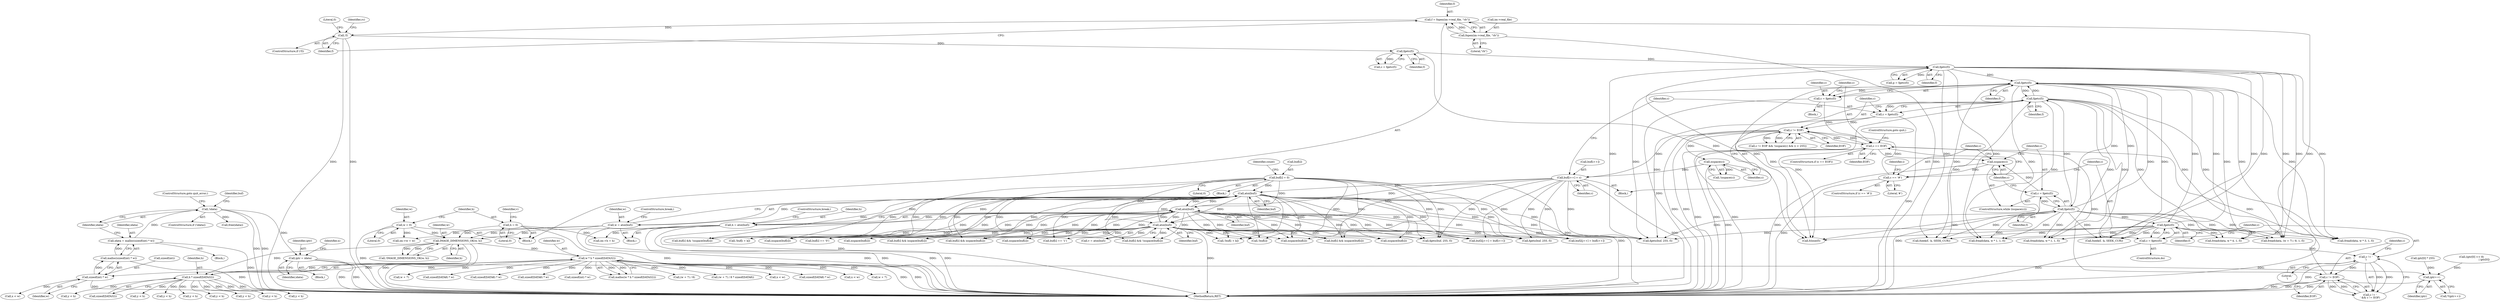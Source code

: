 digraph "0_enlightment_c21beaf1780cf3ca291735ae7d58a3dde63277a2@pointer" {
"1000575" [label="(Call,iptr = idata)"];
"1000551" [label="(Call,!idata)"];
"1000543" [label="(Call,idata = malloc(sizeof(int) * w))"];
"1000545" [label="(Call,malloc(sizeof(int) * w))"];
"1000546" [label="(Call,sizeof(int) * w)"];
"1000427" [label="(Call,w * h * sizeof(DATA32))"];
"1000345" [label="(Call,IMAGE_DIMENSIONS_OK(w, h))"];
"1000149" [label="(Call,w = 0)"];
"1000307" [label="(Call,w = atoi(buf))"];
"1000309" [label="(Call,atoi(buf))"];
"1000283" [label="(Call,buf[i++] = c)"];
"1000277" [label="(Call,isspace(c))"];
"1000272" [label="(Call,c != EOF)"];
"1000289" [label="(Call,c = fgetc(f))"];
"1000291" [label="(Call,fgetc(f))"];
"1000233" [label="(Call,fgetc(f))"];
"1000255" [label="(Call,fgetc(f))"];
"1000245" [label="(Call,fgetc(f))"];
"1000201" [label="(Call,fgetc(f))"];
"1000192" [label="(Call,fgetc(f))"];
"1000183" [label="(Call,!f)"];
"1000175" [label="(Call,f = fopen(im->real_file, \"rb\"))"];
"1000177" [label="(Call,fopen(im->real_file, \"rb\"))"];
"1000248" [label="(Call,c == '#')"];
"1000241" [label="(Call,isspace(c))"];
"1000236" [label="(Call,c == EOF)"];
"1000231" [label="(Call,c = fgetc(f))"];
"1000261" [label="(Call,c != EOF)"];
"1000258" [label="(Call,c != '\n')"];
"1000253" [label="(Call,c = fgetc(f))"];
"1000243" [label="(Call,c = fgetc(f))"];
"1000315" [label="(Call,atoi(buf))"];
"1000296" [label="(Call,buf[i] = 0)"];
"1000321" [label="(Call,atoi(buf))"];
"1000153" [label="(Call,h = 0)"];
"1000313" [label="(Call,h = atoi(buf))"];
"1000429" [label="(Call,h * sizeof(DATA32))"];
"1000665" [label="(Call,iptr++)"];
"1000426" [label="(Call,malloc(w * h * sizeof(DATA32)))"];
"1000230" [label="(Block,)"];
"1000486" [label="(Call,buf[i] && isspace(buf[i]))"];
"1000890" [label="(Call,isspace(buf[i]))"];
"1000665" [label="(Call,iptr++)"];
"1001057" [label="(Call,y < h)"];
"1000273" [label="(Identifier,c)"];
"1000577" [label="(Identifier,idata)"];
"1000317" [label="(ControlStructure,break;)"];
"1001067" [label="(Call,(w + 7) / 8)"];
"1000811" [label="(Call,y < h)"];
"1000276" [label="(Call,!isspace(c))"];
"1000885" [label="(Call,buf[i] && !isspace(buf[i]))"];
"1000310" [label="(Identifier,buf)"];
"1000284" [label="(Call,buf[i++])"];
"1000427" [label="(Call,w * h * sizeof(DATA32))"];
"1000149" [label="(Call,w = 0)"];
"1000253" [label="(Call,c = fgetc(f))"];
"1001324" [label="(Call,fread(data, w * 3, 1, f))"];
"1000616" [label="(Call,fgets(buf, 255, f))"];
"1000582" [label="(Call,x < w)"];
"1000490" [label="(Call,isspace(buf[i]))"];
"1000245" [label="(Call,fgetc(f))"];
"1000235" [label="(ControlStructure,if (c == EOF))"];
"1000260" [label="(Literal,'\n')"];
"1000646" [label="(Call,buf2[j++] = buf[i++])"];
"1000244" [label="(Identifier,c)"];
"1000550" [label="(ControlStructure,if (!idata))"];
"1000547" [label="(Call,sizeof(int))"];
"1000556" [label="(Identifier,buf)"];
"1000307" [label="(Call,w = atoi(buf))"];
"1000190" [label="(Call,c = fgetc(f))"];
"1000878" [label="(Call,isspace(buf[i]))"];
"1001770" [label="(MethodReturn,RET)"];
"1000291" [label="(Call,fgetc(f))"];
"1000258" [label="(Call,c != '\n')"];
"1000545" [label="(Call,malloc(sizeof(int) * w))"];
"1000552" [label="(Identifier,idata)"];
"1000239" [label="(ControlStructure,goto quit;)"];
"1000201" [label="(Call,fgetc(f))"];
"1000576" [label="(Identifier,iptr)"];
"1000637" [label="(Call,buf[i] && !isspace(buf[i]))"];
"1000246" [label="(Identifier,f)"];
"1000178" [label="(Call,im->real_file)"];
"1000271" [label="(Call,c != EOF && !isspace(c) && (i < 255))"];
"1001036" [label="(Call,(w + 7) / 8 * sizeof(DATA8))"];
"1000598" [label="(Call,!buf[i + k])"];
"1000272" [label="(Call,c != EOF)"];
"1000546" [label="(Call,sizeof(int) * w)"];
"1000155" [label="(Literal,0)"];
"1000302" [label="(Identifier,count)"];
"1000186" [label="(Literal,0)"];
"1000193" [label="(Identifier,f)"];
"1000513" [label="(Call,buf[i] == '0')"];
"1000338" [label="(Call,im->h = h)"];
"1000300" [label="(Literal,0)"];
"1000642" [label="(Call,isspace(buf[i]))"];
"1000543" [label="(Call,idata = malloc(sizeof(int) * w))"];
"1000274" [label="(Identifier,EOF)"];
"1000261" [label="(Call,c != EOF)"];
"1000248" [label="(Call,c == '#')"];
"1000455" [label="(Call,y < h)"];
"1001065" [label="(Call,fread(data, (w + 7) / 8, 1, f))"];
"1000309" [label="(Call,atoi(buf))"];
"1000465" [label="(Call,x < w)"];
"1000238" [label="(Identifier,EOF)"];
"1000296" [label="(Call,buf[i] = 0)"];
"1000181" [label="(Literal,\"rb\")"];
"1000544" [label="(Identifier,idata)"];
"1000154" [label="(Identifier,h)"];
"1000199" [label="(Call,p = fgetc(f))"];
"1000242" [label="(Identifier,c)"];
"1000315" [label="(Call,atoi(buf))"];
"1001299" [label="(Call,sizeof(DATA8) * w)"];
"1000429" [label="(Call,h * sizeof(DATA32))"];
"1000177" [label="(Call,fopen(im->real_file, \"rb\"))"];
"1000241" [label="(Call,isspace(c))"];
"1001616" [label="(Call,fread(data, w * 4, 1, f))"];
"1000237" [label="(Identifier,c)"];
"1000553" [label="(ControlStructure,goto quit_error;)"];
"1000176" [label="(Identifier,f)"];
"1000428" [label="(Identifier,w)"];
"1001169" [label="(Call,y < h)"];
"1000247" [label="(ControlStructure,if (c == '#'))"];
"1000431" [label="(Call,sizeof(DATA32))"];
"1000134" [label="(Block,)"];
"1000236" [label="(Call,c == EOF)"];
"1000321" [label="(Call,atoi(buf))"];
"1000502" [label="(Call,buf[i] == '1')"];
"1000575" [label="(Call,iptr = idata)"];
"1000234" [label="(Identifier,f)"];
"1000277" [label="(Call,isspace(c))"];
"1000345" [label="(Call,IMAGE_DIMENSIONS_OK(w, h))"];
"1001082" [label="(Call,x < w)"];
"1000288" [label="(Identifier,c)"];
"1000290" [label="(Identifier,c)"];
"1000314" [label="(Identifier,h)"];
"1000344" [label="(Call,!IMAGE_DIMENSIONS_OK(w, h))"];
"1000894" [label="(Call,buf2[j++] = buf[i++])"];
"1001766" [label="(Call,fclose(f))"];
"1000254" [label="(Identifier,c)"];
"1000322" [label="(Identifier,buf)"];
"1001608" [label="(Call,y < h)"];
"1000666" [label="(Identifier,iptr)"];
"1000233" [label="(Call,fgetc(f))"];
"1000579" [label="(Identifier,x)"];
"1000202" [label="(Identifier,f)"];
"1000192" [label="(Call,fgetc(f))"];
"1000240" [label="(ControlStructure,while (isspace(c)))"];
"1001068" [label="(Call,w + 7)"];
"1000347" [label="(Identifier,h)"];
"1000856" [label="(Call,fseek(f, -k, SEEK_CUR))"];
"1000295" [label="(Block,)"];
"1000150" [label="(Identifier,w)"];
"1000874" [label="(Call,buf[i] && isspace(buf[i]))"];
"1000268" [label="(Identifier,i)"];
"1001465" [label="(Call,y < h)"];
"1000316" [label="(Identifier,buf)"];
"1000278" [label="(Identifier,c)"];
"1000569" [label="(Call,y < h)"];
"1001037" [label="(Call,w + 7)"];
"1000232" [label="(Identifier,c)"];
"1000257" [label="(Call,c != '\n' && c != EOF)"];
"1000255" [label="(Call,fgetc(f))"];
"1000333" [label="(Call,im->w = w)"];
"1000846" [label="(Call,!buf[i + k])"];
"1000259" [label="(Identifier,c)"];
"1000630" [label="(Call,isspace(buf[i]))"];
"1000283" [label="(Call,buf[i++] = c)"];
"1000231" [label="(Call,c = fgetc(f))"];
"1000158" [label="(Identifier,v)"];
"1001591" [label="(Call,sizeof(DATA8) * w)"];
"1000175" [label="(Call,f = fopen(im->real_file, \"rb\"))"];
"1000864" [label="(Call,fgets(buf, 255, f))"];
"1000183" [label="(Call,!f)"];
"1000346" [label="(Identifier,w)"];
"1000319" [label="(Call,v = atoi(buf))"];
"1000153" [label="(Call,h = 0)"];
"1000263" [label="(Identifier,EOF)"];
"1000574" [label="(Block,)"];
"1000549" [label="(Identifier,w)"];
"1000311" [label="(ControlStructure,break;)"];
"1000262" [label="(Identifier,c)"];
"1000249" [label="(Identifier,c)"];
"1001473" [label="(Call,fread(data, w * 1, 1, f))"];
"1000256" [label="(Identifier,f)"];
"1000188" [label="(Identifier,rc)"];
"1000477" [label="(Call,fgets(buf, 255, f))"];
"1001152" [label="(Call,sizeof(DATA8) * w)"];
"1000313" [label="(Call,h = atoi(buf))"];
"1000282" [label="(Block,)"];
"1000182" [label="(ControlStructure,if (!f))"];
"1001448" [label="(Call,sizeof(DATA8) * w)"];
"1000441" [label="(Block,)"];
"1001177" [label="(Call,fread(data, w * 1, 1, f))"];
"1000788" [label="(Call,sizeof(int) * w)"];
"1000608" [label="(Call,fseek(f, -k, SEEK_CUR))"];
"1000551" [label="(Call,!idata)"];
"1000151" [label="(Literal,0)"];
"1000664" [label="(Call,*(iptr++))"];
"1000758" [label="(Call,iptr[0] * 255)"];
"1001316" [label="(Call,y < h)"];
"1000289" [label="(Call,c = fgetc(f))"];
"1000470" [label="(Call,!buf[i])"];
"1000243" [label="(Call,c = fgetc(f))"];
"1001759" [label="(Call,free(idata))"];
"1000184" [label="(Identifier,f)"];
"1000626" [label="(Call,buf[i] && isspace(buf[i]))"];
"1000707" [label="(Call,(iptr[0] << 8)\n                               | iptr[0])"];
"1000292" [label="(Identifier,f)"];
"1000297" [label="(Call,buf[i])"];
"1000250" [label="(Literal,'#')"];
"1000305" [label="(Block,)"];
"1000430" [label="(Identifier,h)"];
"1000308" [label="(Identifier,w)"];
"1000252" [label="(ControlStructure,do)"];
"1000575" -> "1000574"  [label="AST: "];
"1000575" -> "1000577"  [label="CFG: "];
"1000576" -> "1000575"  [label="AST: "];
"1000577" -> "1000575"  [label="AST: "];
"1000579" -> "1000575"  [label="CFG: "];
"1000575" -> "1001770"  [label="DDG: "];
"1000575" -> "1001770"  [label="DDG: "];
"1000551" -> "1000575"  [label="DDG: "];
"1000575" -> "1000665"  [label="DDG: "];
"1000551" -> "1000550"  [label="AST: "];
"1000551" -> "1000552"  [label="CFG: "];
"1000552" -> "1000551"  [label="AST: "];
"1000553" -> "1000551"  [label="CFG: "];
"1000556" -> "1000551"  [label="CFG: "];
"1000551" -> "1001770"  [label="DDG: "];
"1000551" -> "1001770"  [label="DDG: "];
"1000543" -> "1000551"  [label="DDG: "];
"1000551" -> "1001759"  [label="DDG: "];
"1000543" -> "1000441"  [label="AST: "];
"1000543" -> "1000545"  [label="CFG: "];
"1000544" -> "1000543"  [label="AST: "];
"1000545" -> "1000543"  [label="AST: "];
"1000552" -> "1000543"  [label="CFG: "];
"1000543" -> "1001770"  [label="DDG: "];
"1000545" -> "1000543"  [label="DDG: "];
"1000545" -> "1000546"  [label="CFG: "];
"1000546" -> "1000545"  [label="AST: "];
"1000545" -> "1001770"  [label="DDG: "];
"1000546" -> "1000545"  [label="DDG: "];
"1000546" -> "1000549"  [label="CFG: "];
"1000547" -> "1000546"  [label="AST: "];
"1000549" -> "1000546"  [label="AST: "];
"1000546" -> "1001770"  [label="DDG: "];
"1000427" -> "1000546"  [label="DDG: "];
"1000546" -> "1000582"  [label="DDG: "];
"1000427" -> "1000426"  [label="AST: "];
"1000427" -> "1000429"  [label="CFG: "];
"1000428" -> "1000427"  [label="AST: "];
"1000429" -> "1000427"  [label="AST: "];
"1000426" -> "1000427"  [label="CFG: "];
"1000427" -> "1001770"  [label="DDG: "];
"1000427" -> "1001770"  [label="DDG: "];
"1000427" -> "1000426"  [label="DDG: "];
"1000427" -> "1000426"  [label="DDG: "];
"1000345" -> "1000427"  [label="DDG: "];
"1000429" -> "1000427"  [label="DDG: "];
"1000427" -> "1000465"  [label="DDG: "];
"1000427" -> "1000788"  [label="DDG: "];
"1000427" -> "1001036"  [label="DDG: "];
"1000427" -> "1001037"  [label="DDG: "];
"1000427" -> "1001067"  [label="DDG: "];
"1000427" -> "1001068"  [label="DDG: "];
"1000427" -> "1001082"  [label="DDG: "];
"1000427" -> "1001152"  [label="DDG: "];
"1000427" -> "1001299"  [label="DDG: "];
"1000427" -> "1001448"  [label="DDG: "];
"1000427" -> "1001591"  [label="DDG: "];
"1000345" -> "1000344"  [label="AST: "];
"1000345" -> "1000347"  [label="CFG: "];
"1000346" -> "1000345"  [label="AST: "];
"1000347" -> "1000345"  [label="AST: "];
"1000344" -> "1000345"  [label="CFG: "];
"1000345" -> "1001770"  [label="DDG: "];
"1000345" -> "1001770"  [label="DDG: "];
"1000345" -> "1000344"  [label="DDG: "];
"1000345" -> "1000344"  [label="DDG: "];
"1000149" -> "1000345"  [label="DDG: "];
"1000307" -> "1000345"  [label="DDG: "];
"1000153" -> "1000345"  [label="DDG: "];
"1000313" -> "1000345"  [label="DDG: "];
"1000345" -> "1000429"  [label="DDG: "];
"1000149" -> "1000134"  [label="AST: "];
"1000149" -> "1000151"  [label="CFG: "];
"1000150" -> "1000149"  [label="AST: "];
"1000151" -> "1000149"  [label="AST: "];
"1000154" -> "1000149"  [label="CFG: "];
"1000149" -> "1001770"  [label="DDG: "];
"1000149" -> "1000333"  [label="DDG: "];
"1000307" -> "1000305"  [label="AST: "];
"1000307" -> "1000309"  [label="CFG: "];
"1000308" -> "1000307"  [label="AST: "];
"1000309" -> "1000307"  [label="AST: "];
"1000311" -> "1000307"  [label="CFG: "];
"1000307" -> "1001770"  [label="DDG: "];
"1000307" -> "1001770"  [label="DDG: "];
"1000309" -> "1000307"  [label="DDG: "];
"1000307" -> "1000333"  [label="DDG: "];
"1000309" -> "1000310"  [label="CFG: "];
"1000310" -> "1000309"  [label="AST: "];
"1000309" -> "1001770"  [label="DDG: "];
"1000283" -> "1000309"  [label="DDG: "];
"1000315" -> "1000309"  [label="DDG: "];
"1000296" -> "1000309"  [label="DDG: "];
"1000321" -> "1000309"  [label="DDG: "];
"1000309" -> "1000315"  [label="DDG: "];
"1000309" -> "1000321"  [label="DDG: "];
"1000309" -> "1000470"  [label="DDG: "];
"1000309" -> "1000477"  [label="DDG: "];
"1000309" -> "1000486"  [label="DDG: "];
"1000309" -> "1000490"  [label="DDG: "];
"1000309" -> "1000502"  [label="DDG: "];
"1000309" -> "1000513"  [label="DDG: "];
"1000309" -> "1000598"  [label="DDG: "];
"1000309" -> "1000616"  [label="DDG: "];
"1000309" -> "1000626"  [label="DDG: "];
"1000309" -> "1000630"  [label="DDG: "];
"1000309" -> "1000637"  [label="DDG: "];
"1000309" -> "1000642"  [label="DDG: "];
"1000309" -> "1000646"  [label="DDG: "];
"1000309" -> "1000846"  [label="DDG: "];
"1000309" -> "1000864"  [label="DDG: "];
"1000309" -> "1000874"  [label="DDG: "];
"1000309" -> "1000878"  [label="DDG: "];
"1000309" -> "1000885"  [label="DDG: "];
"1000309" -> "1000890"  [label="DDG: "];
"1000309" -> "1000894"  [label="DDG: "];
"1000283" -> "1000282"  [label="AST: "];
"1000283" -> "1000288"  [label="CFG: "];
"1000284" -> "1000283"  [label="AST: "];
"1000288" -> "1000283"  [label="AST: "];
"1000290" -> "1000283"  [label="CFG: "];
"1000283" -> "1001770"  [label="DDG: "];
"1000277" -> "1000283"  [label="DDG: "];
"1000272" -> "1000283"  [label="DDG: "];
"1000283" -> "1000315"  [label="DDG: "];
"1000283" -> "1000321"  [label="DDG: "];
"1000283" -> "1000477"  [label="DDG: "];
"1000283" -> "1000616"  [label="DDG: "];
"1000283" -> "1000646"  [label="DDG: "];
"1000283" -> "1000864"  [label="DDG: "];
"1000283" -> "1000894"  [label="DDG: "];
"1000277" -> "1000276"  [label="AST: "];
"1000277" -> "1000278"  [label="CFG: "];
"1000278" -> "1000277"  [label="AST: "];
"1000276" -> "1000277"  [label="CFG: "];
"1000277" -> "1001770"  [label="DDG: "];
"1000277" -> "1000276"  [label="DDG: "];
"1000272" -> "1000277"  [label="DDG: "];
"1000272" -> "1000271"  [label="AST: "];
"1000272" -> "1000274"  [label="CFG: "];
"1000273" -> "1000272"  [label="AST: "];
"1000274" -> "1000272"  [label="AST: "];
"1000278" -> "1000272"  [label="CFG: "];
"1000271" -> "1000272"  [label="CFG: "];
"1000272" -> "1001770"  [label="DDG: "];
"1000272" -> "1001770"  [label="DDG: "];
"1000272" -> "1000236"  [label="DDG: "];
"1000272" -> "1000271"  [label="DDG: "];
"1000272" -> "1000271"  [label="DDG: "];
"1000289" -> "1000272"  [label="DDG: "];
"1000248" -> "1000272"  [label="DDG: "];
"1000236" -> "1000272"  [label="DDG: "];
"1000289" -> "1000282"  [label="AST: "];
"1000289" -> "1000291"  [label="CFG: "];
"1000290" -> "1000289"  [label="AST: "];
"1000291" -> "1000289"  [label="AST: "];
"1000273" -> "1000289"  [label="CFG: "];
"1000289" -> "1001770"  [label="DDG: "];
"1000291" -> "1000289"  [label="DDG: "];
"1000291" -> "1000292"  [label="CFG: "];
"1000292" -> "1000291"  [label="AST: "];
"1000291" -> "1000233"  [label="DDG: "];
"1000233" -> "1000291"  [label="DDG: "];
"1000245" -> "1000291"  [label="DDG: "];
"1000291" -> "1000477"  [label="DDG: "];
"1000291" -> "1000608"  [label="DDG: "];
"1000291" -> "1000856"  [label="DDG: "];
"1000291" -> "1001065"  [label="DDG: "];
"1000291" -> "1001177"  [label="DDG: "];
"1000291" -> "1001324"  [label="DDG: "];
"1000291" -> "1001473"  [label="DDG: "];
"1000291" -> "1001616"  [label="DDG: "];
"1000291" -> "1001766"  [label="DDG: "];
"1000233" -> "1000231"  [label="AST: "];
"1000233" -> "1000234"  [label="CFG: "];
"1000234" -> "1000233"  [label="AST: "];
"1000231" -> "1000233"  [label="CFG: "];
"1000233" -> "1000231"  [label="DDG: "];
"1000255" -> "1000233"  [label="DDG: "];
"1000245" -> "1000233"  [label="DDG: "];
"1000201" -> "1000233"  [label="DDG: "];
"1000233" -> "1000245"  [label="DDG: "];
"1000233" -> "1000255"  [label="DDG: "];
"1000233" -> "1000477"  [label="DDG: "];
"1000233" -> "1000608"  [label="DDG: "];
"1000233" -> "1000856"  [label="DDG: "];
"1000233" -> "1001065"  [label="DDG: "];
"1000233" -> "1001177"  [label="DDG: "];
"1000233" -> "1001324"  [label="DDG: "];
"1000233" -> "1001473"  [label="DDG: "];
"1000233" -> "1001616"  [label="DDG: "];
"1000233" -> "1001766"  [label="DDG: "];
"1000255" -> "1000253"  [label="AST: "];
"1000255" -> "1000256"  [label="CFG: "];
"1000256" -> "1000255"  [label="AST: "];
"1000253" -> "1000255"  [label="CFG: "];
"1000255" -> "1000253"  [label="DDG: "];
"1000245" -> "1000255"  [label="DDG: "];
"1000255" -> "1000477"  [label="DDG: "];
"1000255" -> "1000608"  [label="DDG: "];
"1000255" -> "1000856"  [label="DDG: "];
"1000255" -> "1001065"  [label="DDG: "];
"1000255" -> "1001177"  [label="DDG: "];
"1000255" -> "1001324"  [label="DDG: "];
"1000255" -> "1001473"  [label="DDG: "];
"1000255" -> "1001616"  [label="DDG: "];
"1000255" -> "1001766"  [label="DDG: "];
"1000245" -> "1000243"  [label="AST: "];
"1000245" -> "1000246"  [label="CFG: "];
"1000246" -> "1000245"  [label="AST: "];
"1000243" -> "1000245"  [label="CFG: "];
"1000245" -> "1000243"  [label="DDG: "];
"1000245" -> "1000477"  [label="DDG: "];
"1000245" -> "1000608"  [label="DDG: "];
"1000245" -> "1000856"  [label="DDG: "];
"1000245" -> "1001065"  [label="DDG: "];
"1000245" -> "1001177"  [label="DDG: "];
"1000245" -> "1001324"  [label="DDG: "];
"1000245" -> "1001473"  [label="DDG: "];
"1000245" -> "1001616"  [label="DDG: "];
"1000245" -> "1001766"  [label="DDG: "];
"1000201" -> "1000199"  [label="AST: "];
"1000201" -> "1000202"  [label="CFG: "];
"1000202" -> "1000201"  [label="AST: "];
"1000199" -> "1000201"  [label="CFG: "];
"1000201" -> "1000199"  [label="DDG: "];
"1000192" -> "1000201"  [label="DDG: "];
"1000201" -> "1000477"  [label="DDG: "];
"1000201" -> "1000608"  [label="DDG: "];
"1000201" -> "1000856"  [label="DDG: "];
"1000201" -> "1001065"  [label="DDG: "];
"1000201" -> "1001177"  [label="DDG: "];
"1000201" -> "1001324"  [label="DDG: "];
"1000201" -> "1001473"  [label="DDG: "];
"1000201" -> "1001616"  [label="DDG: "];
"1000201" -> "1001766"  [label="DDG: "];
"1000192" -> "1000190"  [label="AST: "];
"1000192" -> "1000193"  [label="CFG: "];
"1000193" -> "1000192"  [label="AST: "];
"1000190" -> "1000192"  [label="CFG: "];
"1000192" -> "1000190"  [label="DDG: "];
"1000183" -> "1000192"  [label="DDG: "];
"1000192" -> "1001766"  [label="DDG: "];
"1000183" -> "1000182"  [label="AST: "];
"1000183" -> "1000184"  [label="CFG: "];
"1000184" -> "1000183"  [label="AST: "];
"1000186" -> "1000183"  [label="CFG: "];
"1000188" -> "1000183"  [label="CFG: "];
"1000183" -> "1001770"  [label="DDG: "];
"1000183" -> "1001770"  [label="DDG: "];
"1000175" -> "1000183"  [label="DDG: "];
"1000175" -> "1000134"  [label="AST: "];
"1000175" -> "1000177"  [label="CFG: "];
"1000176" -> "1000175"  [label="AST: "];
"1000177" -> "1000175"  [label="AST: "];
"1000184" -> "1000175"  [label="CFG: "];
"1000175" -> "1001770"  [label="DDG: "];
"1000177" -> "1000175"  [label="DDG: "];
"1000177" -> "1000175"  [label="DDG: "];
"1000177" -> "1000181"  [label="CFG: "];
"1000178" -> "1000177"  [label="AST: "];
"1000181" -> "1000177"  [label="AST: "];
"1000177" -> "1001770"  [label="DDG: "];
"1000248" -> "1000247"  [label="AST: "];
"1000248" -> "1000250"  [label="CFG: "];
"1000249" -> "1000248"  [label="AST: "];
"1000250" -> "1000248"  [label="AST: "];
"1000254" -> "1000248"  [label="CFG: "];
"1000268" -> "1000248"  [label="CFG: "];
"1000248" -> "1001770"  [label="DDG: "];
"1000241" -> "1000248"  [label="DDG: "];
"1000241" -> "1000240"  [label="AST: "];
"1000241" -> "1000242"  [label="CFG: "];
"1000242" -> "1000241"  [label="AST: "];
"1000244" -> "1000241"  [label="CFG: "];
"1000249" -> "1000241"  [label="CFG: "];
"1000241" -> "1001770"  [label="DDG: "];
"1000236" -> "1000241"  [label="DDG: "];
"1000243" -> "1000241"  [label="DDG: "];
"1000236" -> "1000235"  [label="AST: "];
"1000236" -> "1000238"  [label="CFG: "];
"1000237" -> "1000236"  [label="AST: "];
"1000238" -> "1000236"  [label="AST: "];
"1000239" -> "1000236"  [label="CFG: "];
"1000242" -> "1000236"  [label="CFG: "];
"1000236" -> "1001770"  [label="DDG: "];
"1000236" -> "1001770"  [label="DDG: "];
"1000236" -> "1001770"  [label="DDG: "];
"1000231" -> "1000236"  [label="DDG: "];
"1000261" -> "1000236"  [label="DDG: "];
"1000236" -> "1000261"  [label="DDG: "];
"1000231" -> "1000230"  [label="AST: "];
"1000232" -> "1000231"  [label="AST: "];
"1000237" -> "1000231"  [label="CFG: "];
"1000231" -> "1001770"  [label="DDG: "];
"1000261" -> "1000257"  [label="AST: "];
"1000261" -> "1000263"  [label="CFG: "];
"1000262" -> "1000261"  [label="AST: "];
"1000263" -> "1000261"  [label="AST: "];
"1000257" -> "1000261"  [label="CFG: "];
"1000261" -> "1001770"  [label="DDG: "];
"1000261" -> "1001770"  [label="DDG: "];
"1000261" -> "1000257"  [label="DDG: "];
"1000261" -> "1000257"  [label="DDG: "];
"1000258" -> "1000261"  [label="DDG: "];
"1000258" -> "1000257"  [label="AST: "];
"1000258" -> "1000260"  [label="CFG: "];
"1000259" -> "1000258"  [label="AST: "];
"1000260" -> "1000258"  [label="AST: "];
"1000262" -> "1000258"  [label="CFG: "];
"1000257" -> "1000258"  [label="CFG: "];
"1000258" -> "1001770"  [label="DDG: "];
"1000258" -> "1000257"  [label="DDG: "];
"1000258" -> "1000257"  [label="DDG: "];
"1000253" -> "1000258"  [label="DDG: "];
"1000253" -> "1000252"  [label="AST: "];
"1000254" -> "1000253"  [label="AST: "];
"1000259" -> "1000253"  [label="CFG: "];
"1000253" -> "1001770"  [label="DDG: "];
"1000243" -> "1000240"  [label="AST: "];
"1000244" -> "1000243"  [label="AST: "];
"1000242" -> "1000243"  [label="CFG: "];
"1000243" -> "1001770"  [label="DDG: "];
"1000315" -> "1000313"  [label="AST: "];
"1000315" -> "1000316"  [label="CFG: "];
"1000316" -> "1000315"  [label="AST: "];
"1000313" -> "1000315"  [label="CFG: "];
"1000315" -> "1001770"  [label="DDG: "];
"1000315" -> "1000313"  [label="DDG: "];
"1000296" -> "1000315"  [label="DDG: "];
"1000321" -> "1000315"  [label="DDG: "];
"1000315" -> "1000321"  [label="DDG: "];
"1000315" -> "1000470"  [label="DDG: "];
"1000315" -> "1000477"  [label="DDG: "];
"1000315" -> "1000486"  [label="DDG: "];
"1000315" -> "1000490"  [label="DDG: "];
"1000315" -> "1000502"  [label="DDG: "];
"1000315" -> "1000513"  [label="DDG: "];
"1000315" -> "1000598"  [label="DDG: "];
"1000315" -> "1000616"  [label="DDG: "];
"1000315" -> "1000626"  [label="DDG: "];
"1000315" -> "1000630"  [label="DDG: "];
"1000315" -> "1000637"  [label="DDG: "];
"1000315" -> "1000642"  [label="DDG: "];
"1000315" -> "1000646"  [label="DDG: "];
"1000315" -> "1000846"  [label="DDG: "];
"1000315" -> "1000864"  [label="DDG: "];
"1000315" -> "1000874"  [label="DDG: "];
"1000315" -> "1000878"  [label="DDG: "];
"1000315" -> "1000885"  [label="DDG: "];
"1000315" -> "1000890"  [label="DDG: "];
"1000315" -> "1000894"  [label="DDG: "];
"1000296" -> "1000295"  [label="AST: "];
"1000296" -> "1000300"  [label="CFG: "];
"1000297" -> "1000296"  [label="AST: "];
"1000300" -> "1000296"  [label="AST: "];
"1000302" -> "1000296"  [label="CFG: "];
"1000296" -> "1001770"  [label="DDG: "];
"1000296" -> "1000321"  [label="DDG: "];
"1000296" -> "1000470"  [label="DDG: "];
"1000296" -> "1000616"  [label="DDG: "];
"1000296" -> "1000626"  [label="DDG: "];
"1000296" -> "1000630"  [label="DDG: "];
"1000296" -> "1000864"  [label="DDG: "];
"1000296" -> "1000874"  [label="DDG: "];
"1000296" -> "1000878"  [label="DDG: "];
"1000321" -> "1000319"  [label="AST: "];
"1000321" -> "1000322"  [label="CFG: "];
"1000322" -> "1000321"  [label="AST: "];
"1000319" -> "1000321"  [label="CFG: "];
"1000321" -> "1001770"  [label="DDG: "];
"1000321" -> "1000319"  [label="DDG: "];
"1000321" -> "1000470"  [label="DDG: "];
"1000321" -> "1000477"  [label="DDG: "];
"1000321" -> "1000486"  [label="DDG: "];
"1000321" -> "1000490"  [label="DDG: "];
"1000321" -> "1000502"  [label="DDG: "];
"1000321" -> "1000513"  [label="DDG: "];
"1000321" -> "1000598"  [label="DDG: "];
"1000321" -> "1000616"  [label="DDG: "];
"1000321" -> "1000626"  [label="DDG: "];
"1000321" -> "1000630"  [label="DDG: "];
"1000321" -> "1000637"  [label="DDG: "];
"1000321" -> "1000642"  [label="DDG: "];
"1000321" -> "1000646"  [label="DDG: "];
"1000321" -> "1000846"  [label="DDG: "];
"1000321" -> "1000864"  [label="DDG: "];
"1000321" -> "1000874"  [label="DDG: "];
"1000321" -> "1000878"  [label="DDG: "];
"1000321" -> "1000885"  [label="DDG: "];
"1000321" -> "1000890"  [label="DDG: "];
"1000321" -> "1000894"  [label="DDG: "];
"1000153" -> "1000134"  [label="AST: "];
"1000153" -> "1000155"  [label="CFG: "];
"1000154" -> "1000153"  [label="AST: "];
"1000155" -> "1000153"  [label="AST: "];
"1000158" -> "1000153"  [label="CFG: "];
"1000153" -> "1001770"  [label="DDG: "];
"1000153" -> "1000338"  [label="DDG: "];
"1000313" -> "1000305"  [label="AST: "];
"1000314" -> "1000313"  [label="AST: "];
"1000317" -> "1000313"  [label="CFG: "];
"1000313" -> "1001770"  [label="DDG: "];
"1000313" -> "1001770"  [label="DDG: "];
"1000313" -> "1000338"  [label="DDG: "];
"1000429" -> "1000431"  [label="CFG: "];
"1000430" -> "1000429"  [label="AST: "];
"1000431" -> "1000429"  [label="AST: "];
"1000429" -> "1001770"  [label="DDG: "];
"1000429" -> "1000455"  [label="DDG: "];
"1000429" -> "1000569"  [label="DDG: "];
"1000429" -> "1000811"  [label="DDG: "];
"1000429" -> "1001057"  [label="DDG: "];
"1000429" -> "1001169"  [label="DDG: "];
"1000429" -> "1001316"  [label="DDG: "];
"1000429" -> "1001465"  [label="DDG: "];
"1000429" -> "1001608"  [label="DDG: "];
"1000665" -> "1000664"  [label="AST: "];
"1000665" -> "1000666"  [label="CFG: "];
"1000666" -> "1000665"  [label="AST: "];
"1000664" -> "1000665"  [label="CFG: "];
"1000665" -> "1001770"  [label="DDG: "];
"1000707" -> "1000665"  [label="DDG: "];
"1000758" -> "1000665"  [label="DDG: "];
}
